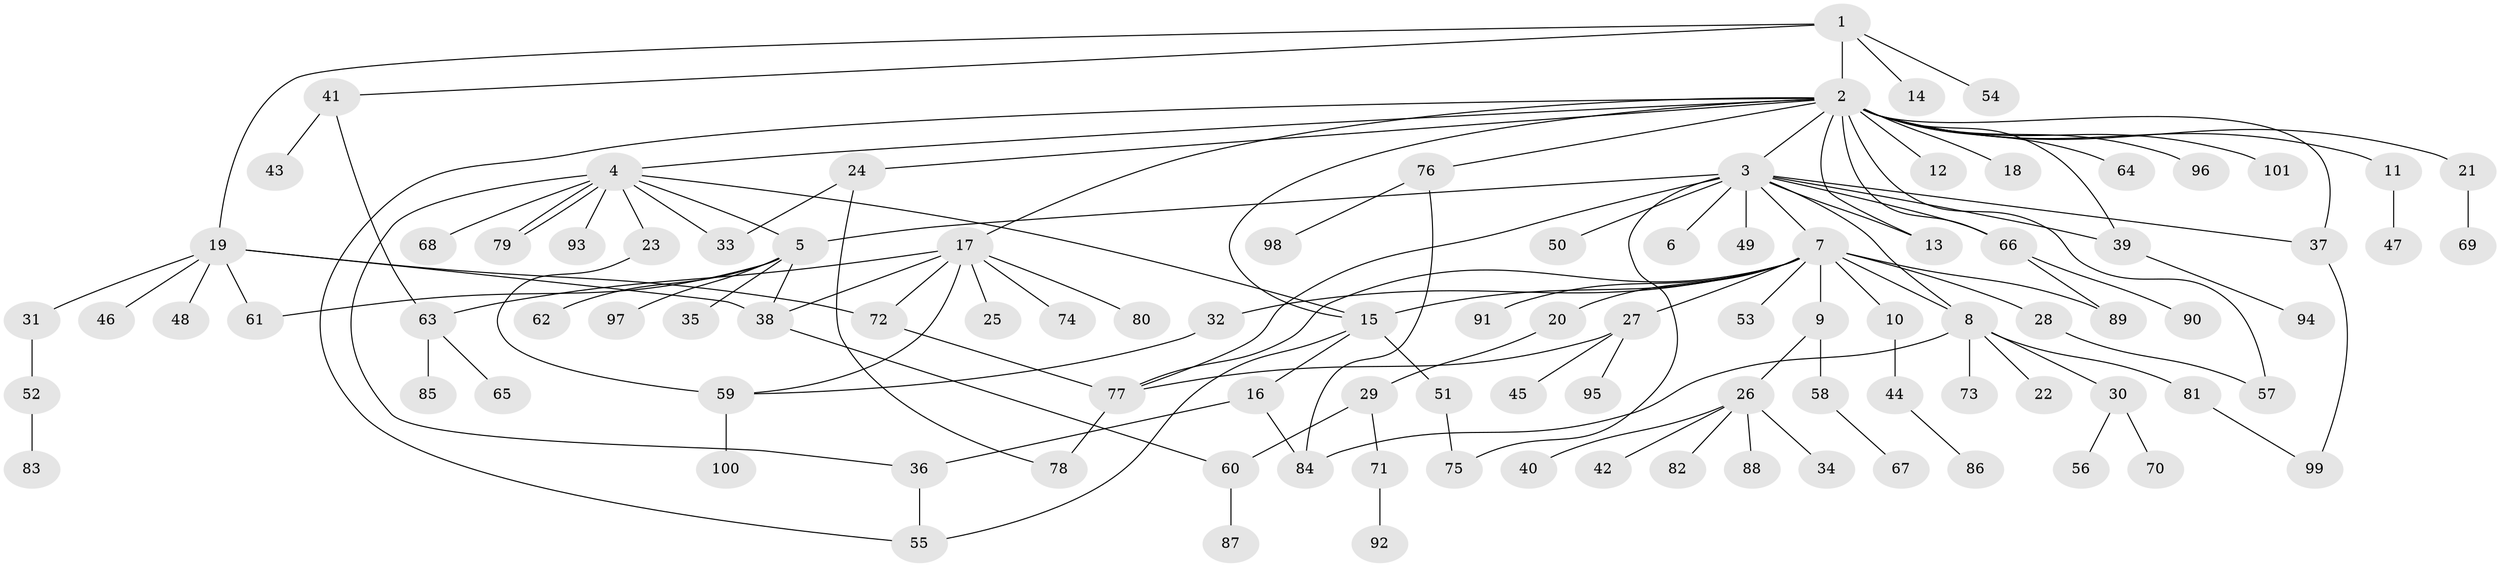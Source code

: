 // Generated by graph-tools (version 1.1) at 2025/35/03/09/25 02:35:31]
// undirected, 101 vertices, 131 edges
graph export_dot {
graph [start="1"]
  node [color=gray90,style=filled];
  1;
  2;
  3;
  4;
  5;
  6;
  7;
  8;
  9;
  10;
  11;
  12;
  13;
  14;
  15;
  16;
  17;
  18;
  19;
  20;
  21;
  22;
  23;
  24;
  25;
  26;
  27;
  28;
  29;
  30;
  31;
  32;
  33;
  34;
  35;
  36;
  37;
  38;
  39;
  40;
  41;
  42;
  43;
  44;
  45;
  46;
  47;
  48;
  49;
  50;
  51;
  52;
  53;
  54;
  55;
  56;
  57;
  58;
  59;
  60;
  61;
  62;
  63;
  64;
  65;
  66;
  67;
  68;
  69;
  70;
  71;
  72;
  73;
  74;
  75;
  76;
  77;
  78;
  79;
  80;
  81;
  82;
  83;
  84;
  85;
  86;
  87;
  88;
  89;
  90;
  91;
  92;
  93;
  94;
  95;
  96;
  97;
  98;
  99;
  100;
  101;
  1 -- 2;
  1 -- 14;
  1 -- 19;
  1 -- 41;
  1 -- 54;
  2 -- 3;
  2 -- 4;
  2 -- 11;
  2 -- 12;
  2 -- 13;
  2 -- 15;
  2 -- 17;
  2 -- 18;
  2 -- 21;
  2 -- 24;
  2 -- 37;
  2 -- 39;
  2 -- 55;
  2 -- 57;
  2 -- 64;
  2 -- 66;
  2 -- 76;
  2 -- 96;
  2 -- 101;
  3 -- 5;
  3 -- 6;
  3 -- 7;
  3 -- 8;
  3 -- 13;
  3 -- 37;
  3 -- 39;
  3 -- 49;
  3 -- 50;
  3 -- 66;
  3 -- 75;
  3 -- 77;
  4 -- 5;
  4 -- 15;
  4 -- 23;
  4 -- 33;
  4 -- 36;
  4 -- 68;
  4 -- 79;
  4 -- 79;
  4 -- 93;
  5 -- 35;
  5 -- 38;
  5 -- 61;
  5 -- 62;
  5 -- 97;
  7 -- 8;
  7 -- 9;
  7 -- 10;
  7 -- 15;
  7 -- 20;
  7 -- 27;
  7 -- 28;
  7 -- 32;
  7 -- 53;
  7 -- 77;
  7 -- 89;
  7 -- 91;
  8 -- 22;
  8 -- 30;
  8 -- 73;
  8 -- 81;
  8 -- 84;
  9 -- 26;
  9 -- 58;
  10 -- 44;
  11 -- 47;
  15 -- 16;
  15 -- 51;
  15 -- 55;
  16 -- 36;
  16 -- 84;
  17 -- 25;
  17 -- 38;
  17 -- 59;
  17 -- 63;
  17 -- 72;
  17 -- 74;
  17 -- 80;
  19 -- 31;
  19 -- 38;
  19 -- 46;
  19 -- 48;
  19 -- 61;
  19 -- 72;
  20 -- 29;
  21 -- 69;
  23 -- 59;
  24 -- 33;
  24 -- 78;
  26 -- 34;
  26 -- 40;
  26 -- 42;
  26 -- 82;
  26 -- 88;
  27 -- 45;
  27 -- 77;
  27 -- 95;
  28 -- 57;
  29 -- 60;
  29 -- 71;
  30 -- 56;
  30 -- 70;
  31 -- 52;
  32 -- 59;
  36 -- 55;
  37 -- 99;
  38 -- 60;
  39 -- 94;
  41 -- 43;
  41 -- 63;
  44 -- 86;
  51 -- 75;
  52 -- 83;
  58 -- 67;
  59 -- 100;
  60 -- 87;
  63 -- 65;
  63 -- 85;
  66 -- 89;
  66 -- 90;
  71 -- 92;
  72 -- 77;
  76 -- 84;
  76 -- 98;
  77 -- 78;
  81 -- 99;
}
